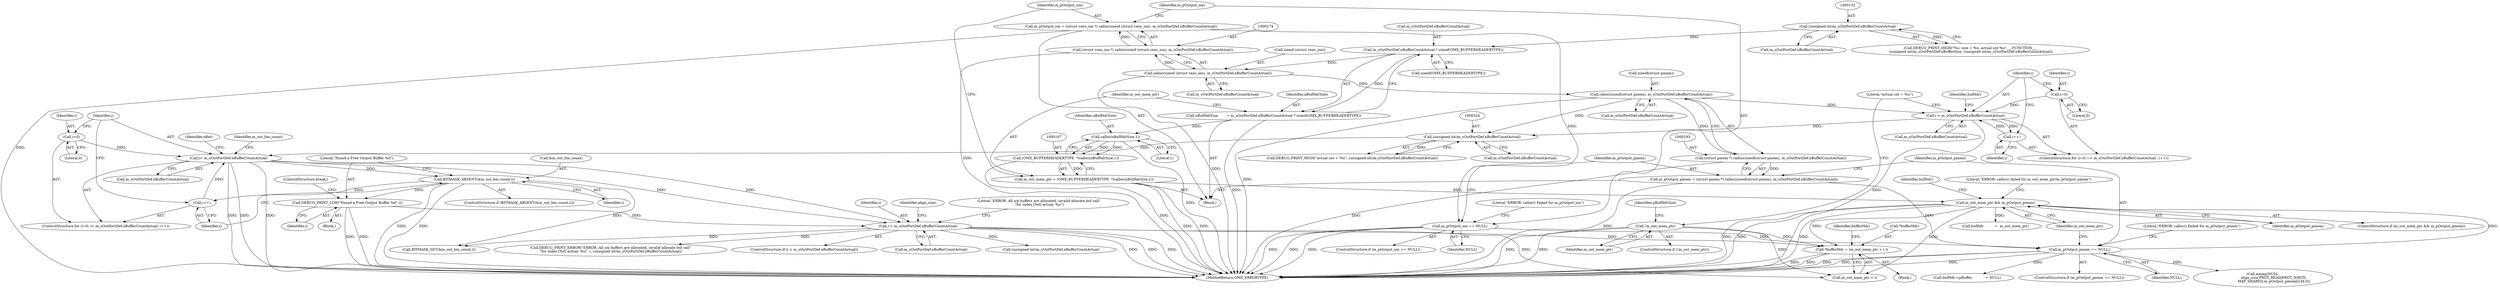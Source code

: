 digraph "0_Android_d575ecf607056d8e3328ef2eb56c52e98f81e87d_0@integer" {
"1000564" [label="(Call,*bufferHdr = (m_out_mem_ptr + i ))"];
"1000210" [label="(Call,m_out_mem_ptr && m_pOutput_pmem)"];
"1000164" [label="(Call,m_out_mem_ptr = (OMX_BUFFERHEADERTYPE  *)calloc(nBufHdrSize,1))"];
"1000166" [label="(Call,(OMX_BUFFERHEADERTYPE  *)calloc(nBufHdrSize,1))"];
"1000168" [label="(Call,calloc(nBufHdrSize,1))"];
"1000156" [label="(Call,nBufHdrSize        = m_sOutPortDef.nBufferCountActual * sizeof(OMX_BUFFERHEADERTYPE))"];
"1000158" [label="(Call,m_sOutPortDef.nBufferCountActual * sizeof(OMX_BUFFERHEADERTYPE))"];
"1000151" [label="(Call,(unsigned int)m_sOutPortDef.nBufferCountActual)"];
"1000201" [label="(Call,m_pOutput_pmem == NULL)"];
"1000190" [label="(Call,m_pOutput_pmem = (struct pmem *) calloc(sizeof(struct pmem), m_sOutPortDef.nBufferCountActual))"];
"1000192" [label="(Call,(struct pmem *) calloc(sizeof(struct pmem), m_sOutPortDef.nBufferCountActual))"];
"1000194" [label="(Call,calloc(sizeof(struct pmem), m_sOutPortDef.nBufferCountActual))"];
"1000175" [label="(Call,calloc(sizeof (struct venc_ion), m_sOutPortDef.nBufferCountActual))"];
"1000182" [label="(Call,m_pOutput_ion == NULL)"];
"1000171" [label="(Call,m_pOutput_ion = (struct venc_ion *) calloc(sizeof (struct venc_ion), m_sOutPortDef.nBufferCountActual))"];
"1000173" [label="(Call,(struct venc_ion *) calloc(sizeof (struct venc_ion), m_sOutPortDef.nBufferCountActual))"];
"1000136" [label="(Call,!m_out_mem_ptr)"];
"1000356" [label="(Call,i < m_sOutPortDef.nBufferCountActual)"];
"1000332" [label="(Call,i< m_sOutPortDef.nBufferCountActual)"];
"1000337" [label="(Call,i++)"];
"1000341" [label="(Call,BITMASK_ABSENT(&m_out_bm_count,i))"];
"1000329" [label="(Call,i=0)"];
"1000323" [label="(Call,(unsigned int)m_sOutPortDef.nBufferCountActual)"];
"1000221" [label="(Call,i < m_sOutPortDef.nBufferCountActual)"];
"1000226" [label="(Call,i++)"];
"1000218" [label="(Call,i=0)"];
"1000346" [label="(Call,DEBUG_PRINT_LOW(\"Found a Free Output Buffer %d\",i))"];
"1000172" [label="(Identifier,m_pOutput_ion)"];
"1000181" [label="(ControlStructure,if (m_pOutput_ion == NULL))"];
"1000170" [label="(Literal,1)"];
"1000136" [label="(Call,!m_out_mem_ptr)"];
"1000192" [label="(Call,(struct pmem *) calloc(sizeof(struct pmem), m_sOutPortDef.nBufferCountActual))"];
"1000171" [label="(Call,m_pOutput_ion = (struct venc_ion *) calloc(sizeof (struct venc_ion), m_sOutPortDef.nBufferCountActual))"];
"1000169" [label="(Identifier,nBufHdrSize)"];
"1000202" [label="(Identifier,m_pOutput_pmem)"];
"1000340" [label="(ControlStructure,if (BITMASK_ABSENT(&m_out_bm_count,i)))"];
"1000212" [label="(Identifier,m_pOutput_pmem)"];
"1000151" [label="(Call,(unsigned int)m_sOutPortDef.nBufferCountActual)"];
"1000220" [label="(Literal,0)"];
"1000348" [label="(Identifier,i)"];
"1000135" [label="(ControlStructure,if (!m_out_mem_ptr))"];
"1000201" [label="(Call,m_pOutput_pmem == NULL)"];
"1000164" [label="(Call,m_out_mem_ptr = (OMX_BUFFERHEADERTYPE  *)calloc(nBufHdrSize,1))"];
"1000356" [label="(Call,i < m_sOutPortDef.nBufferCountActual)"];
"1000162" [label="(Call,sizeof(OMX_BUFFERHEADERTYPE))"];
"1000182" [label="(Call,m_pOutput_ion == NULL)"];
"1000221" [label="(Call,i < m_sOutPortDef.nBufferCountActual)"];
"1000209" [label="(ControlStructure,if (m_out_mem_ptr && m_pOutput_pmem))"];
"1000195" [label="(Call,sizeof(struct pmem))"];
"1000206" [label="(Literal,\"ERROR: calloc() Failed for m_pOutput_pmem\")"];
"1000226" [label="(Call,i++)"];
"1000141" [label="(Identifier,nBufHdrSize)"];
"1000143" [label="(Call,DEBUG_PRINT_HIGH(\"%s: size = %u, actual cnt %u\", __FUNCTION__,\n (unsigned int)m_sOutPortDef.nBufferSize, (unsigned int)m_sOutPortDef.nBufferCountActual))"];
"1000361" [label="(Block,)"];
"1000363" [label="(Identifier,align_size)"];
"1000344" [label="(Identifier,i)"];
"1000330" [label="(Identifier,i)"];
"1000573" [label="(Identifier,bufferHdr)"];
"1000203" [label="(Identifier,NULL)"];
"1000231" [label="(Identifier,bufHdr)"];
"1000223" [label="(Call,m_sOutPortDef.nBufferCountActual)"];
"1000215" [label="(Identifier,bufHdr)"];
"1000338" [label="(Identifier,i)"];
"1000325" [label="(Call,m_sOutPortDef.nBufferCountActual)"];
"1000322" [label="(Literal,\"actual cnt = %u\")"];
"1000323" [label="(Call,(unsigned int)m_sOutPortDef.nBufferCountActual)"];
"1000153" [label="(Call,m_sOutPortDef.nBufferCountActual)"];
"1000355" [label="(ControlStructure,if (i < m_sOutPortDef.nBufferCountActual))"];
"1000331" [label="(Literal,0)"];
"1000358" [label="(Call,m_sOutPortDef.nBufferCountActual)"];
"1000222" [label="(Identifier,i)"];
"1000588" [label="(Call,BITMASK_SET(&m_out_bm_count,i))"];
"1000158" [label="(Call,m_sOutPortDef.nBufferCountActual * sizeof(OMX_BUFFERHEADERTYPE))"];
"1000166" [label="(Call,(OMX_BUFFERHEADERTYPE  *)calloc(nBufHdrSize,1))"];
"1000191" [label="(Identifier,m_pOutput_pmem)"];
"1000219" [label="(Identifier,i)"];
"1000619" [label="(MethodReturn,OMX_ERRORTYPE)"];
"1000564" [label="(Call,*bufferHdr = (m_out_mem_ptr + i ))"];
"1000227" [label="(Identifier,i)"];
"1000194" [label="(Call,calloc(sizeof(struct pmem), m_sOutPortDef.nBufferCountActual))"];
"1000333" [label="(Identifier,i)"];
"1000137" [label="(Identifier,m_out_mem_ptr)"];
"1000317" [label="(Literal,\"ERROR: calloc() failed for m_out_mem_ptr/m_pOutput_pmem\")"];
"1000341" [label="(Call,BITMASK_ABSENT(&m_out_bm_count,i))"];
"1000610" [label="(Literal,\"ERROR: All o/p buffers are allocated, invalid allocate buf call\"\n \"for index [%d] actual: %u\")"];
"1000159" [label="(Call,m_sOutPortDef.nBufferCountActual)"];
"1000321" [label="(Call,DEBUG_PRINT_HIGH(\"actual cnt = %u\", (unsigned int)m_sOutPortDef.nBufferCountActual))"];
"1000190" [label="(Call,m_pOutput_pmem = (struct pmem *) calloc(sizeof(struct pmem), m_sOutPortDef.nBufferCountActual))"];
"1000187" [label="(Literal,\"ERROR: calloc() Failed for m_pOutput_ion\")"];
"1000565" [label="(Call,*bufferHdr)"];
"1000138" [label="(Block,)"];
"1000612" [label="(Call,(unsigned int)m_sOutPortDef.nBufferCountActual)"];
"1000183" [label="(Identifier,m_pOutput_ion)"];
"1000210" [label="(Call,m_out_mem_ptr && m_pOutput_pmem)"];
"1000567" [label="(Call,m_out_mem_ptr + i)"];
"1000328" [label="(ControlStructure,for (i=0; i< m_sOutPortDef.nBufferCountActual; i++))"];
"1000352" [label="(Identifier,eRet)"];
"1000156" [label="(Call,nBufHdrSize        = m_sOutPortDef.nBufferCountActual * sizeof(OMX_BUFFERHEADERTYPE))"];
"1000357" [label="(Identifier,i)"];
"1000175" [label="(Call,calloc(sizeof (struct venc_ion), m_sOutPortDef.nBufferCountActual))"];
"1000178" [label="(Call,m_sOutPortDef.nBufferCountActual)"];
"1000334" [label="(Call,m_sOutPortDef.nBufferCountActual)"];
"1000157" [label="(Identifier,nBufHdrSize)"];
"1000345" [label="(Block,)"];
"1000343" [label="(Identifier,m_out_bm_count)"];
"1000184" [label="(Identifier,NULL)"];
"1000457" [label="(Call,mmap(NULL,\n                    align_size,PROT_READ|PROT_WRITE,\n                    MAP_SHARED,m_pOutput_pmem[i].fd,0))"];
"1000218" [label="(Call,i=0)"];
"1000342" [label="(Call,&m_out_bm_count)"];
"1000217" [label="(ControlStructure,for (i=0; i < m_sOutPortDef.nBufferCountActual ; i++))"];
"1000609" [label="(Call,DEBUG_PRINT_ERROR(\"ERROR: All o/p buffers are allocated, invalid allocate buf call\"\n \"for index [%d] actual: %u\", i, (unsigned int)m_sOutPortDef.nBufferCountActual))"];
"1000168" [label="(Call,calloc(nBufHdrSize,1))"];
"1000176" [label="(Call,sizeof (struct venc_ion))"];
"1000346" [label="(Call,DEBUG_PRINT_LOW(\"Found a Free Output Buffer %d\",i))"];
"1000347" [label="(Literal,\"Found a Free Output Buffer %d\")"];
"1000197" [label="(Call,m_sOutPortDef.nBufferCountActual)"];
"1000272" [label="(Call,bufHdr->pBuffer            = NULL)"];
"1000173" [label="(Call,(struct venc_ion *) calloc(sizeof (struct venc_ion), m_sOutPortDef.nBufferCountActual))"];
"1000329" [label="(Call,i=0)"];
"1000165" [label="(Identifier,m_out_mem_ptr)"];
"1000200" [label="(ControlStructure,if (m_pOutput_pmem == NULL))"];
"1000214" [label="(Call,bufHdr          =  m_out_mem_ptr)"];
"1000349" [label="(ControlStructure,break;)"];
"1000337" [label="(Call,i++)"];
"1000211" [label="(Identifier,m_out_mem_ptr)"];
"1000332" [label="(Call,i< m_sOutPortDef.nBufferCountActual)"];
"1000564" -> "1000361"  [label="AST: "];
"1000564" -> "1000567"  [label="CFG: "];
"1000565" -> "1000564"  [label="AST: "];
"1000567" -> "1000564"  [label="AST: "];
"1000573" -> "1000564"  [label="CFG: "];
"1000564" -> "1000619"  [label="DDG: "];
"1000564" -> "1000619"  [label="DDG: "];
"1000210" -> "1000564"  [label="DDG: "];
"1000136" -> "1000564"  [label="DDG: "];
"1000356" -> "1000564"  [label="DDG: "];
"1000210" -> "1000209"  [label="AST: "];
"1000210" -> "1000211"  [label="CFG: "];
"1000210" -> "1000212"  [label="CFG: "];
"1000211" -> "1000210"  [label="AST: "];
"1000212" -> "1000210"  [label="AST: "];
"1000215" -> "1000210"  [label="CFG: "];
"1000317" -> "1000210"  [label="CFG: "];
"1000210" -> "1000619"  [label="DDG: "];
"1000210" -> "1000619"  [label="DDG: "];
"1000210" -> "1000619"  [label="DDG: "];
"1000164" -> "1000210"  [label="DDG: "];
"1000201" -> "1000210"  [label="DDG: "];
"1000210" -> "1000214"  [label="DDG: "];
"1000210" -> "1000567"  [label="DDG: "];
"1000164" -> "1000138"  [label="AST: "];
"1000164" -> "1000166"  [label="CFG: "];
"1000165" -> "1000164"  [label="AST: "];
"1000166" -> "1000164"  [label="AST: "];
"1000172" -> "1000164"  [label="CFG: "];
"1000164" -> "1000619"  [label="DDG: "];
"1000164" -> "1000619"  [label="DDG: "];
"1000166" -> "1000164"  [label="DDG: "];
"1000166" -> "1000168"  [label="CFG: "];
"1000167" -> "1000166"  [label="AST: "];
"1000168" -> "1000166"  [label="AST: "];
"1000166" -> "1000619"  [label="DDG: "];
"1000168" -> "1000166"  [label="DDG: "];
"1000168" -> "1000166"  [label="DDG: "];
"1000168" -> "1000170"  [label="CFG: "];
"1000169" -> "1000168"  [label="AST: "];
"1000170" -> "1000168"  [label="AST: "];
"1000168" -> "1000619"  [label="DDG: "];
"1000156" -> "1000168"  [label="DDG: "];
"1000156" -> "1000138"  [label="AST: "];
"1000156" -> "1000158"  [label="CFG: "];
"1000157" -> "1000156"  [label="AST: "];
"1000158" -> "1000156"  [label="AST: "];
"1000165" -> "1000156"  [label="CFG: "];
"1000156" -> "1000619"  [label="DDG: "];
"1000158" -> "1000156"  [label="DDG: "];
"1000158" -> "1000162"  [label="CFG: "];
"1000159" -> "1000158"  [label="AST: "];
"1000162" -> "1000158"  [label="AST: "];
"1000151" -> "1000158"  [label="DDG: "];
"1000158" -> "1000175"  [label="DDG: "];
"1000151" -> "1000143"  [label="AST: "];
"1000151" -> "1000153"  [label="CFG: "];
"1000152" -> "1000151"  [label="AST: "];
"1000153" -> "1000151"  [label="AST: "];
"1000143" -> "1000151"  [label="CFG: "];
"1000151" -> "1000143"  [label="DDG: "];
"1000201" -> "1000200"  [label="AST: "];
"1000201" -> "1000203"  [label="CFG: "];
"1000202" -> "1000201"  [label="AST: "];
"1000203" -> "1000201"  [label="AST: "];
"1000206" -> "1000201"  [label="CFG: "];
"1000211" -> "1000201"  [label="CFG: "];
"1000201" -> "1000619"  [label="DDG: "];
"1000201" -> "1000619"  [label="DDG: "];
"1000201" -> "1000619"  [label="DDG: "];
"1000190" -> "1000201"  [label="DDG: "];
"1000182" -> "1000201"  [label="DDG: "];
"1000201" -> "1000272"  [label="DDG: "];
"1000201" -> "1000457"  [label="DDG: "];
"1000190" -> "1000138"  [label="AST: "];
"1000190" -> "1000192"  [label="CFG: "];
"1000191" -> "1000190"  [label="AST: "];
"1000192" -> "1000190"  [label="AST: "];
"1000202" -> "1000190"  [label="CFG: "];
"1000190" -> "1000619"  [label="DDG: "];
"1000192" -> "1000190"  [label="DDG: "];
"1000192" -> "1000194"  [label="CFG: "];
"1000193" -> "1000192"  [label="AST: "];
"1000194" -> "1000192"  [label="AST: "];
"1000192" -> "1000619"  [label="DDG: "];
"1000194" -> "1000192"  [label="DDG: "];
"1000194" -> "1000197"  [label="CFG: "];
"1000195" -> "1000194"  [label="AST: "];
"1000197" -> "1000194"  [label="AST: "];
"1000194" -> "1000619"  [label="DDG: "];
"1000175" -> "1000194"  [label="DDG: "];
"1000194" -> "1000221"  [label="DDG: "];
"1000194" -> "1000323"  [label="DDG: "];
"1000175" -> "1000173"  [label="AST: "];
"1000175" -> "1000178"  [label="CFG: "];
"1000176" -> "1000175"  [label="AST: "];
"1000178" -> "1000175"  [label="AST: "];
"1000173" -> "1000175"  [label="CFG: "];
"1000175" -> "1000619"  [label="DDG: "];
"1000175" -> "1000173"  [label="DDG: "];
"1000182" -> "1000181"  [label="AST: "];
"1000182" -> "1000184"  [label="CFG: "];
"1000183" -> "1000182"  [label="AST: "];
"1000184" -> "1000182"  [label="AST: "];
"1000187" -> "1000182"  [label="CFG: "];
"1000191" -> "1000182"  [label="CFG: "];
"1000182" -> "1000619"  [label="DDG: "];
"1000182" -> "1000619"  [label="DDG: "];
"1000182" -> "1000619"  [label="DDG: "];
"1000171" -> "1000182"  [label="DDG: "];
"1000171" -> "1000138"  [label="AST: "];
"1000171" -> "1000173"  [label="CFG: "];
"1000172" -> "1000171"  [label="AST: "];
"1000173" -> "1000171"  [label="AST: "];
"1000183" -> "1000171"  [label="CFG: "];
"1000171" -> "1000619"  [label="DDG: "];
"1000173" -> "1000171"  [label="DDG: "];
"1000174" -> "1000173"  [label="AST: "];
"1000173" -> "1000619"  [label="DDG: "];
"1000136" -> "1000135"  [label="AST: "];
"1000136" -> "1000137"  [label="CFG: "];
"1000137" -> "1000136"  [label="AST: "];
"1000141" -> "1000136"  [label="CFG: "];
"1000322" -> "1000136"  [label="CFG: "];
"1000136" -> "1000619"  [label="DDG: "];
"1000136" -> "1000619"  [label="DDG: "];
"1000136" -> "1000567"  [label="DDG: "];
"1000356" -> "1000355"  [label="AST: "];
"1000356" -> "1000358"  [label="CFG: "];
"1000357" -> "1000356"  [label="AST: "];
"1000358" -> "1000356"  [label="AST: "];
"1000363" -> "1000356"  [label="CFG: "];
"1000610" -> "1000356"  [label="CFG: "];
"1000356" -> "1000619"  [label="DDG: "];
"1000356" -> "1000619"  [label="DDG: "];
"1000356" -> "1000619"  [label="DDG: "];
"1000332" -> "1000356"  [label="DDG: "];
"1000332" -> "1000356"  [label="DDG: "];
"1000346" -> "1000356"  [label="DDG: "];
"1000356" -> "1000567"  [label="DDG: "];
"1000356" -> "1000588"  [label="DDG: "];
"1000356" -> "1000609"  [label="DDG: "];
"1000356" -> "1000612"  [label="DDG: "];
"1000332" -> "1000328"  [label="AST: "];
"1000332" -> "1000334"  [label="CFG: "];
"1000333" -> "1000332"  [label="AST: "];
"1000334" -> "1000332"  [label="AST: "];
"1000343" -> "1000332"  [label="CFG: "];
"1000352" -> "1000332"  [label="CFG: "];
"1000332" -> "1000619"  [label="DDG: "];
"1000332" -> "1000619"  [label="DDG: "];
"1000332" -> "1000619"  [label="DDG: "];
"1000337" -> "1000332"  [label="DDG: "];
"1000329" -> "1000332"  [label="DDG: "];
"1000323" -> "1000332"  [label="DDG: "];
"1000332" -> "1000341"  [label="DDG: "];
"1000337" -> "1000328"  [label="AST: "];
"1000337" -> "1000338"  [label="CFG: "];
"1000338" -> "1000337"  [label="AST: "];
"1000333" -> "1000337"  [label="CFG: "];
"1000341" -> "1000337"  [label="DDG: "];
"1000341" -> "1000340"  [label="AST: "];
"1000341" -> "1000344"  [label="CFG: "];
"1000342" -> "1000341"  [label="AST: "];
"1000344" -> "1000341"  [label="AST: "];
"1000347" -> "1000341"  [label="CFG: "];
"1000338" -> "1000341"  [label="CFG: "];
"1000341" -> "1000619"  [label="DDG: "];
"1000341" -> "1000619"  [label="DDG: "];
"1000341" -> "1000346"  [label="DDG: "];
"1000341" -> "1000588"  [label="DDG: "];
"1000329" -> "1000328"  [label="AST: "];
"1000329" -> "1000331"  [label="CFG: "];
"1000330" -> "1000329"  [label="AST: "];
"1000331" -> "1000329"  [label="AST: "];
"1000333" -> "1000329"  [label="CFG: "];
"1000323" -> "1000321"  [label="AST: "];
"1000323" -> "1000325"  [label="CFG: "];
"1000324" -> "1000323"  [label="AST: "];
"1000325" -> "1000323"  [label="AST: "];
"1000321" -> "1000323"  [label="CFG: "];
"1000323" -> "1000321"  [label="DDG: "];
"1000221" -> "1000323"  [label="DDG: "];
"1000221" -> "1000217"  [label="AST: "];
"1000221" -> "1000223"  [label="CFG: "];
"1000222" -> "1000221"  [label="AST: "];
"1000223" -> "1000221"  [label="AST: "];
"1000231" -> "1000221"  [label="CFG: "];
"1000322" -> "1000221"  [label="CFG: "];
"1000221" -> "1000619"  [label="DDG: "];
"1000226" -> "1000221"  [label="DDG: "];
"1000218" -> "1000221"  [label="DDG: "];
"1000221" -> "1000226"  [label="DDG: "];
"1000226" -> "1000217"  [label="AST: "];
"1000226" -> "1000227"  [label="CFG: "];
"1000227" -> "1000226"  [label="AST: "];
"1000222" -> "1000226"  [label="CFG: "];
"1000218" -> "1000217"  [label="AST: "];
"1000218" -> "1000220"  [label="CFG: "];
"1000219" -> "1000218"  [label="AST: "];
"1000220" -> "1000218"  [label="AST: "];
"1000222" -> "1000218"  [label="CFG: "];
"1000346" -> "1000345"  [label="AST: "];
"1000346" -> "1000348"  [label="CFG: "];
"1000347" -> "1000346"  [label="AST: "];
"1000348" -> "1000346"  [label="AST: "];
"1000349" -> "1000346"  [label="CFG: "];
"1000346" -> "1000619"  [label="DDG: "];
"1000346" -> "1000619"  [label="DDG: "];
}
